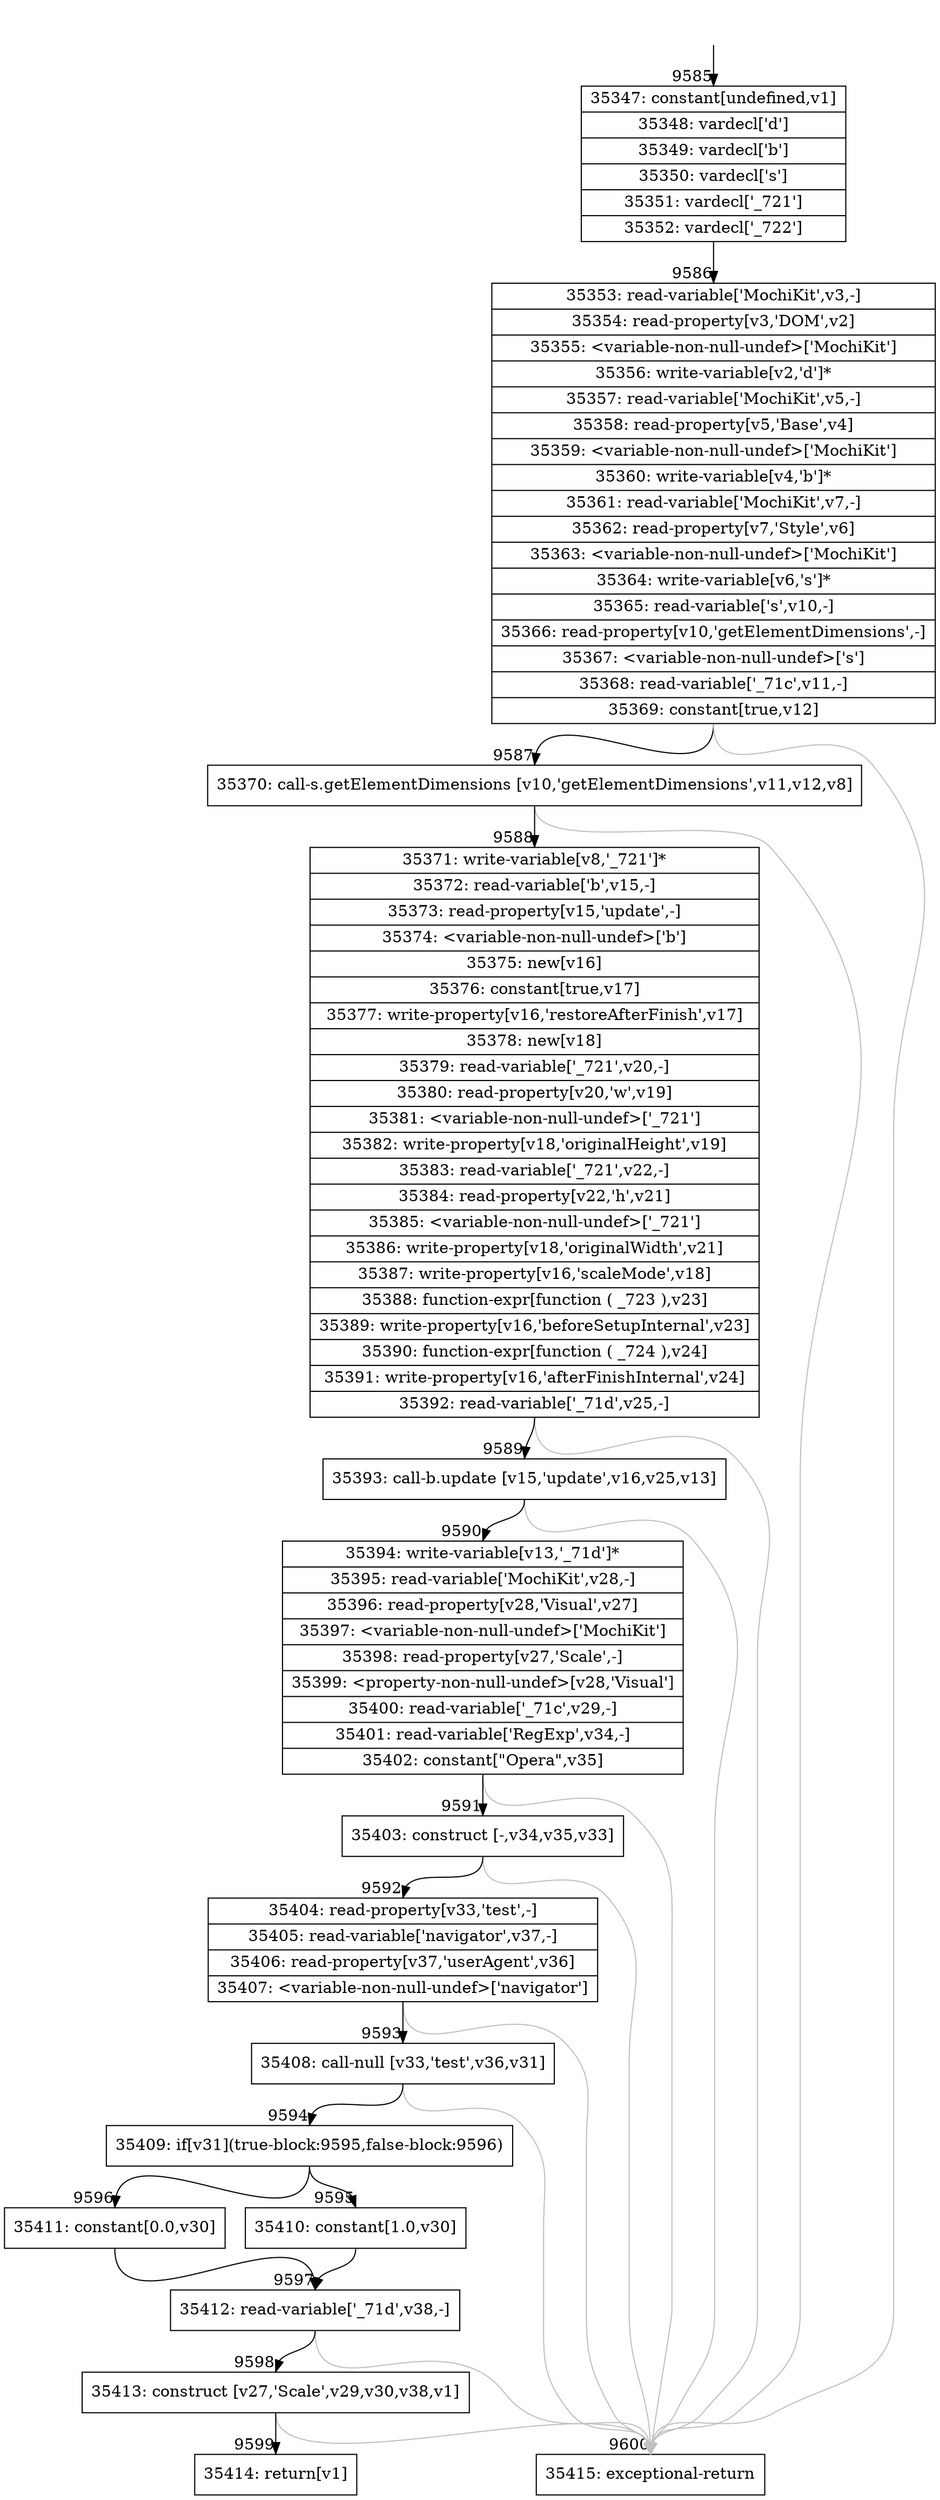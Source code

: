 digraph {
rankdir="TD"
BB_entry667[shape=none,label=""];
BB_entry667 -> BB9585 [tailport=s, headport=n, headlabel="    9585"]
BB9585 [shape=record label="{35347: constant[undefined,v1]|35348: vardecl['d']|35349: vardecl['b']|35350: vardecl['s']|35351: vardecl['_721']|35352: vardecl['_722']}" ] 
BB9585 -> BB9586 [tailport=s, headport=n, headlabel="      9586"]
BB9586 [shape=record label="{35353: read-variable['MochiKit',v3,-]|35354: read-property[v3,'DOM',v2]|35355: \<variable-non-null-undef\>['MochiKit']|35356: write-variable[v2,'d']*|35357: read-variable['MochiKit',v5,-]|35358: read-property[v5,'Base',v4]|35359: \<variable-non-null-undef\>['MochiKit']|35360: write-variable[v4,'b']*|35361: read-variable['MochiKit',v7,-]|35362: read-property[v7,'Style',v6]|35363: \<variable-non-null-undef\>['MochiKit']|35364: write-variable[v6,'s']*|35365: read-variable['s',v10,-]|35366: read-property[v10,'getElementDimensions',-]|35367: \<variable-non-null-undef\>['s']|35368: read-variable['_71c',v11,-]|35369: constant[true,v12]}" ] 
BB9586 -> BB9587 [tailport=s, headport=n, headlabel="      9587"]
BB9586 -> BB9600 [tailport=s, headport=n, color=gray, headlabel="      9600"]
BB9587 [shape=record label="{35370: call-s.getElementDimensions [v10,'getElementDimensions',v11,v12,v8]}" ] 
BB9587 -> BB9588 [tailport=s, headport=n, headlabel="      9588"]
BB9587 -> BB9600 [tailport=s, headport=n, color=gray]
BB9588 [shape=record label="{35371: write-variable[v8,'_721']*|35372: read-variable['b',v15,-]|35373: read-property[v15,'update',-]|35374: \<variable-non-null-undef\>['b']|35375: new[v16]|35376: constant[true,v17]|35377: write-property[v16,'restoreAfterFinish',v17]|35378: new[v18]|35379: read-variable['_721',v20,-]|35380: read-property[v20,'w',v19]|35381: \<variable-non-null-undef\>['_721']|35382: write-property[v18,'originalHeight',v19]|35383: read-variable['_721',v22,-]|35384: read-property[v22,'h',v21]|35385: \<variable-non-null-undef\>['_721']|35386: write-property[v18,'originalWidth',v21]|35387: write-property[v16,'scaleMode',v18]|35388: function-expr[function ( _723 ),v23]|35389: write-property[v16,'beforeSetupInternal',v23]|35390: function-expr[function ( _724 ),v24]|35391: write-property[v16,'afterFinishInternal',v24]|35392: read-variable['_71d',v25,-]}" ] 
BB9588 -> BB9589 [tailport=s, headport=n, headlabel="      9589"]
BB9588 -> BB9600 [tailport=s, headport=n, color=gray]
BB9589 [shape=record label="{35393: call-b.update [v15,'update',v16,v25,v13]}" ] 
BB9589 -> BB9590 [tailport=s, headport=n, headlabel="      9590"]
BB9589 -> BB9600 [tailport=s, headport=n, color=gray]
BB9590 [shape=record label="{35394: write-variable[v13,'_71d']*|35395: read-variable['MochiKit',v28,-]|35396: read-property[v28,'Visual',v27]|35397: \<variable-non-null-undef\>['MochiKit']|35398: read-property[v27,'Scale',-]|35399: \<property-non-null-undef\>[v28,'Visual']|35400: read-variable['_71c',v29,-]|35401: read-variable['RegExp',v34,-]|35402: constant[\"Opera\",v35]}" ] 
BB9590 -> BB9591 [tailport=s, headport=n, headlabel="      9591"]
BB9590 -> BB9600 [tailport=s, headport=n, color=gray]
BB9591 [shape=record label="{35403: construct [-,v34,v35,v33]}" ] 
BB9591 -> BB9592 [tailport=s, headport=n, headlabel="      9592"]
BB9591 -> BB9600 [tailport=s, headport=n, color=gray]
BB9592 [shape=record label="{35404: read-property[v33,'test',-]|35405: read-variable['navigator',v37,-]|35406: read-property[v37,'userAgent',v36]|35407: \<variable-non-null-undef\>['navigator']}" ] 
BB9592 -> BB9593 [tailport=s, headport=n, headlabel="      9593"]
BB9592 -> BB9600 [tailport=s, headport=n, color=gray]
BB9593 [shape=record label="{35408: call-null [v33,'test',v36,v31]}" ] 
BB9593 -> BB9594 [tailport=s, headport=n, headlabel="      9594"]
BB9593 -> BB9600 [tailport=s, headport=n, color=gray]
BB9594 [shape=record label="{35409: if[v31](true-block:9595,false-block:9596)}" ] 
BB9594 -> BB9595 [tailport=s, headport=n, headlabel="      9595"]
BB9594 -> BB9596 [tailport=s, headport=n, headlabel="      9596"]
BB9595 [shape=record label="{35410: constant[1.0,v30]}" ] 
BB9595 -> BB9597 [tailport=s, headport=n, headlabel="      9597"]
BB9596 [shape=record label="{35411: constant[0.0,v30]}" ] 
BB9596 -> BB9597 [tailport=s, headport=n]
BB9597 [shape=record label="{35412: read-variable['_71d',v38,-]}" ] 
BB9597 -> BB9598 [tailport=s, headport=n, headlabel="      9598"]
BB9597 -> BB9600 [tailport=s, headport=n, color=gray]
BB9598 [shape=record label="{35413: construct [v27,'Scale',v29,v30,v38,v1]}" ] 
BB9598 -> BB9599 [tailport=s, headport=n, headlabel="      9599"]
BB9598 -> BB9600 [tailport=s, headport=n, color=gray]
BB9599 [shape=record label="{35414: return[v1]}" ] 
BB9600 [shape=record label="{35415: exceptional-return}" ] 
//#$~ 6767
}
